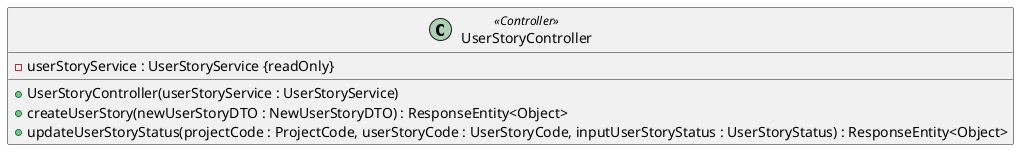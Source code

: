 @startuml
'Attribute syntax: <visibility> <name> : <type> <multiplicity> = <default>
'Method syntax: <visibility> <name (parameter-list)> : <return-type> - For simplicity the type of the parameter-list is not specified

class UserStoryController<<Controller>> {
    - userStoryService : UserStoryService {readOnly}

    + UserStoryController(userStoryService : UserStoryService)
    + createUserStory(newUserStoryDTO : NewUserStoryDTO) : ResponseEntity<Object>
    + updateUserStoryStatus(projectCode : ProjectCode, userStoryCode : UserStoryCode, inputUserStoryStatus : UserStoryStatus) : ResponseEntity<Object>
}

@enduml